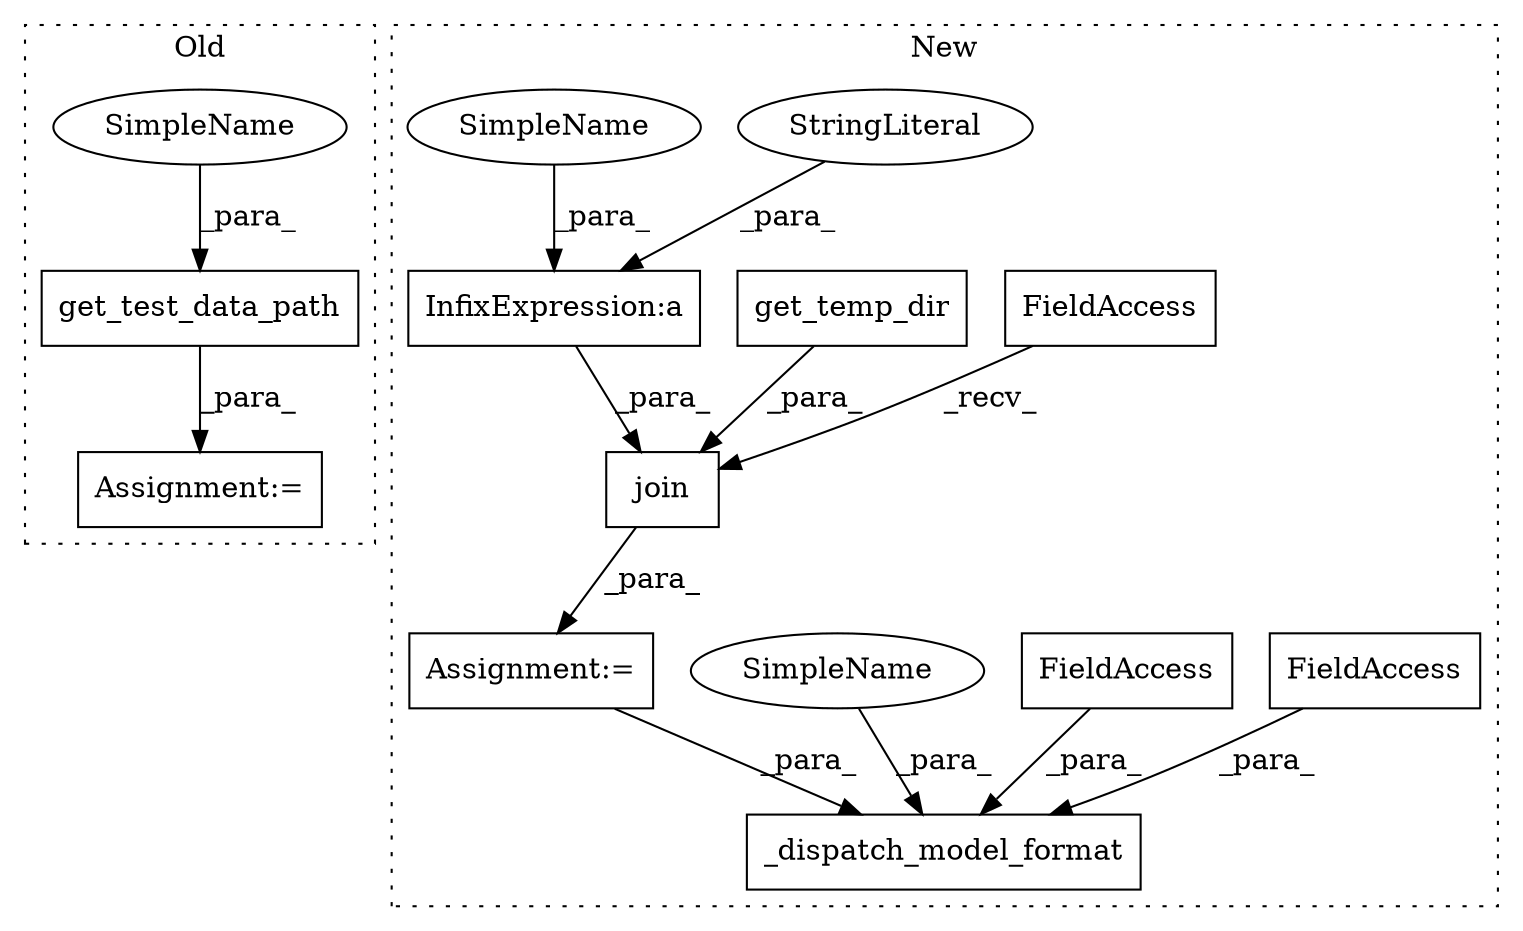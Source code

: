 digraph G {
subgraph cluster0 {
1 [label="get_test_data_path" a="32" s="37007,37037" l="19,1" shape="box"];
10 [label="Assignment:=" a="7" s="36995" l="1" shape="box"];
12 [label="SimpleName" a="42" s="37026" l="11" shape="ellipse"];
label = "Old";
style="dotted";
}
subgraph cluster1 {
2 [label="_dispatch_model_format" a="32" s="38785,38890" l="23,1" shape="box"];
3 [label="InfixExpression:a" a="27" s="38763" l="3" shape="box"];
4 [label="FieldAccess" a="22" s="38821" l="29" shape="box"];
5 [label="FieldAccess" a="22" s="38851" l="28" shape="box"];
6 [label="join" a="32" s="38727,38778" l="5,1" shape="box"];
7 [label="FieldAccess" a="22" s="38719" l="7" shape="box"];
8 [label="Assignment:=" a="7" s="38718" l="1" shape="box"];
9 [label="StringLiteral" a="45" s="38752" l="11" shape="ellipse"];
11 [label="get_temp_dir" a="32" s="38737" l="14" shape="box"];
13 [label="SimpleName" a="42" s="38808" l="12" shape="ellipse"];
14 [label="SimpleName" a="42" s="38766" l="12" shape="ellipse"];
label = "New";
style="dotted";
}
1 -> 10 [label="_para_"];
3 -> 6 [label="_para_"];
4 -> 2 [label="_para_"];
5 -> 2 [label="_para_"];
6 -> 8 [label="_para_"];
7 -> 6 [label="_recv_"];
8 -> 2 [label="_para_"];
9 -> 3 [label="_para_"];
11 -> 6 [label="_para_"];
12 -> 1 [label="_para_"];
13 -> 2 [label="_para_"];
14 -> 3 [label="_para_"];
}